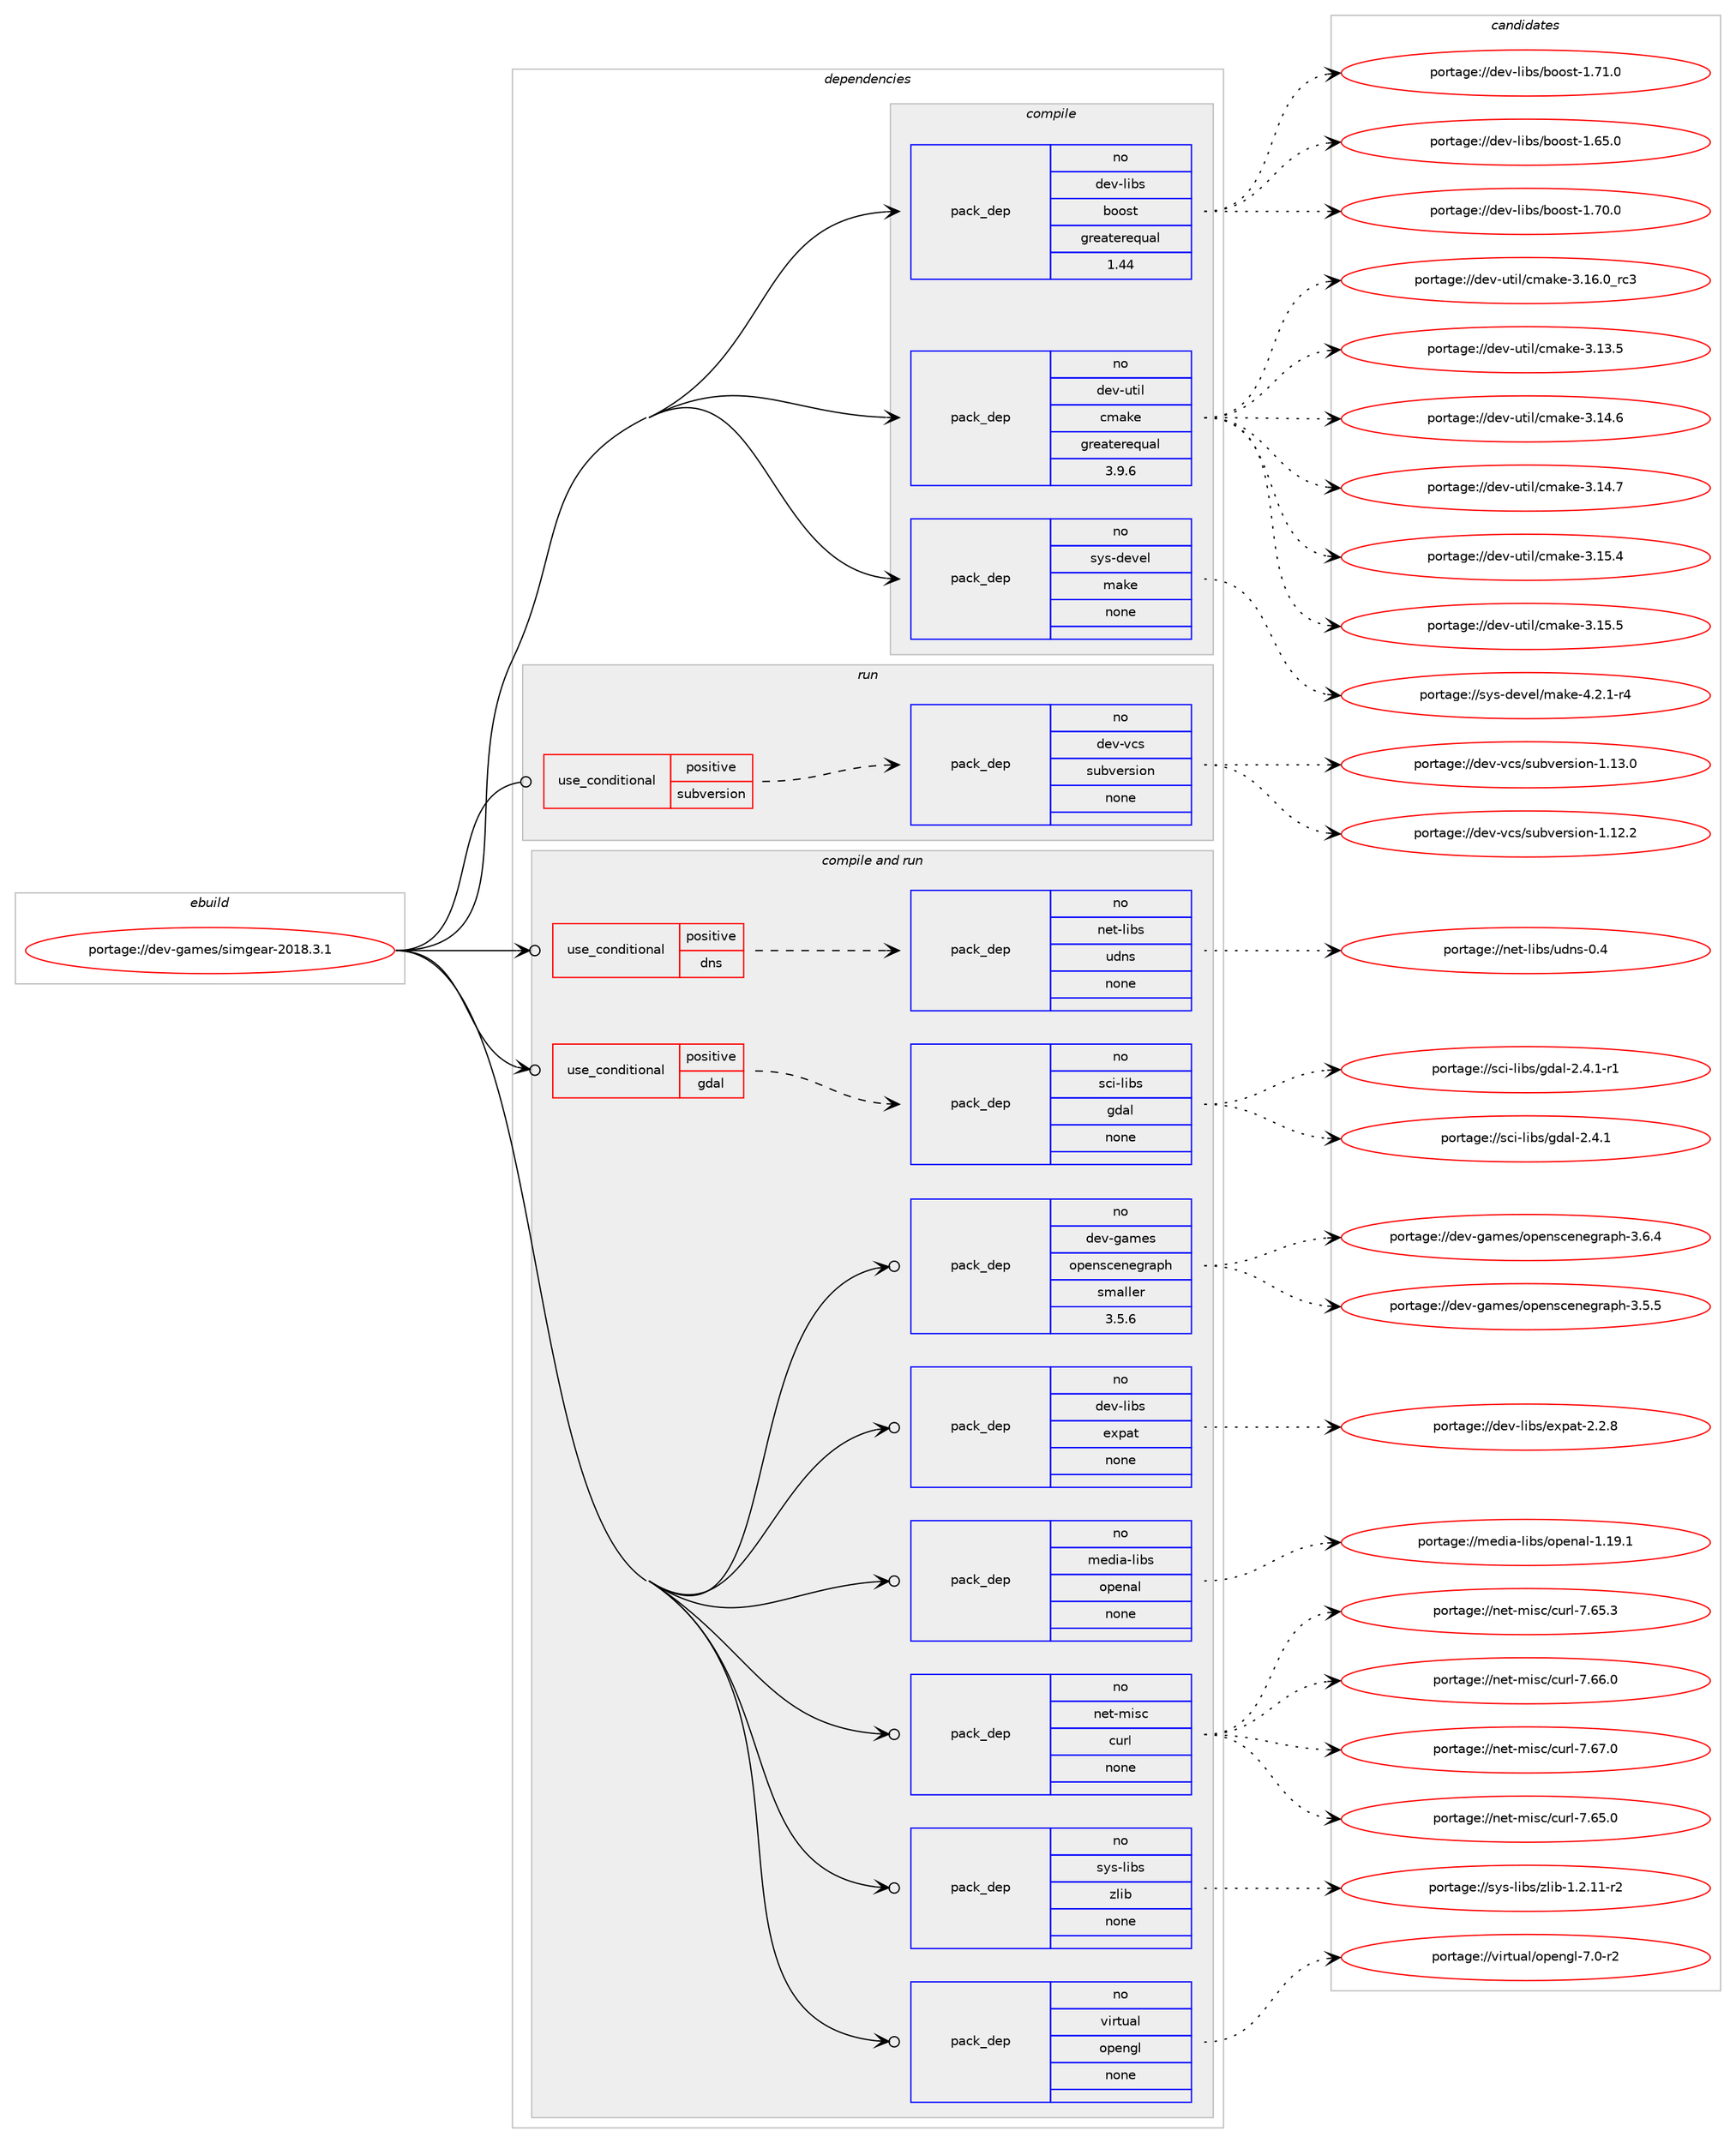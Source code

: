 digraph prolog {

# *************
# Graph options
# *************

newrank=true;
concentrate=true;
compound=true;
graph [rankdir=LR,fontname=Helvetica,fontsize=10,ranksep=1.5];#, ranksep=2.5, nodesep=0.2];
edge  [arrowhead=vee];
node  [fontname=Helvetica,fontsize=10];

# **********
# The ebuild
# **********

subgraph cluster_leftcol {
color=gray;
rank=same;
label=<<i>ebuild</i>>;
id [label="portage://dev-games/simgear-2018.3.1", color=red, width=4, href="../dev-games/simgear-2018.3.1.svg"];
}

# ****************
# The dependencies
# ****************

subgraph cluster_midcol {
color=gray;
label=<<i>dependencies</i>>;
subgraph cluster_compile {
fillcolor="#eeeeee";
style=filled;
label=<<i>compile</i>>;
subgraph pack45364 {
dependency60732 [label=<<TABLE BORDER="0" CELLBORDER="1" CELLSPACING="0" CELLPADDING="4" WIDTH="220"><TR><TD ROWSPAN="6" CELLPADDING="30">pack_dep</TD></TR><TR><TD WIDTH="110">no</TD></TR><TR><TD>dev-libs</TD></TR><TR><TD>boost</TD></TR><TR><TD>greaterequal</TD></TR><TR><TD>1.44</TD></TR></TABLE>>, shape=none, color=blue];
}
id:e -> dependency60732:w [weight=20,style="solid",arrowhead="vee"];
subgraph pack45365 {
dependency60733 [label=<<TABLE BORDER="0" CELLBORDER="1" CELLSPACING="0" CELLPADDING="4" WIDTH="220"><TR><TD ROWSPAN="6" CELLPADDING="30">pack_dep</TD></TR><TR><TD WIDTH="110">no</TD></TR><TR><TD>dev-util</TD></TR><TR><TD>cmake</TD></TR><TR><TD>greaterequal</TD></TR><TR><TD>3.9.6</TD></TR></TABLE>>, shape=none, color=blue];
}
id:e -> dependency60733:w [weight=20,style="solid",arrowhead="vee"];
subgraph pack45366 {
dependency60734 [label=<<TABLE BORDER="0" CELLBORDER="1" CELLSPACING="0" CELLPADDING="4" WIDTH="220"><TR><TD ROWSPAN="6" CELLPADDING="30">pack_dep</TD></TR><TR><TD WIDTH="110">no</TD></TR><TR><TD>sys-devel</TD></TR><TR><TD>make</TD></TR><TR><TD>none</TD></TR><TR><TD></TD></TR></TABLE>>, shape=none, color=blue];
}
id:e -> dependency60734:w [weight=20,style="solid",arrowhead="vee"];
}
subgraph cluster_compileandrun {
fillcolor="#eeeeee";
style=filled;
label=<<i>compile and run</i>>;
subgraph cond14040 {
dependency60735 [label=<<TABLE BORDER="0" CELLBORDER="1" CELLSPACING="0" CELLPADDING="4"><TR><TD ROWSPAN="3" CELLPADDING="10">use_conditional</TD></TR><TR><TD>positive</TD></TR><TR><TD>dns</TD></TR></TABLE>>, shape=none, color=red];
subgraph pack45367 {
dependency60736 [label=<<TABLE BORDER="0" CELLBORDER="1" CELLSPACING="0" CELLPADDING="4" WIDTH="220"><TR><TD ROWSPAN="6" CELLPADDING="30">pack_dep</TD></TR><TR><TD WIDTH="110">no</TD></TR><TR><TD>net-libs</TD></TR><TR><TD>udns</TD></TR><TR><TD>none</TD></TR><TR><TD></TD></TR></TABLE>>, shape=none, color=blue];
}
dependency60735:e -> dependency60736:w [weight=20,style="dashed",arrowhead="vee"];
}
id:e -> dependency60735:w [weight=20,style="solid",arrowhead="odotvee"];
subgraph cond14041 {
dependency60737 [label=<<TABLE BORDER="0" CELLBORDER="1" CELLSPACING="0" CELLPADDING="4"><TR><TD ROWSPAN="3" CELLPADDING="10">use_conditional</TD></TR><TR><TD>positive</TD></TR><TR><TD>gdal</TD></TR></TABLE>>, shape=none, color=red];
subgraph pack45368 {
dependency60738 [label=<<TABLE BORDER="0" CELLBORDER="1" CELLSPACING="0" CELLPADDING="4" WIDTH="220"><TR><TD ROWSPAN="6" CELLPADDING="30">pack_dep</TD></TR><TR><TD WIDTH="110">no</TD></TR><TR><TD>sci-libs</TD></TR><TR><TD>gdal</TD></TR><TR><TD>none</TD></TR><TR><TD></TD></TR></TABLE>>, shape=none, color=blue];
}
dependency60737:e -> dependency60738:w [weight=20,style="dashed",arrowhead="vee"];
}
id:e -> dependency60737:w [weight=20,style="solid",arrowhead="odotvee"];
subgraph pack45369 {
dependency60739 [label=<<TABLE BORDER="0" CELLBORDER="1" CELLSPACING="0" CELLPADDING="4" WIDTH="220"><TR><TD ROWSPAN="6" CELLPADDING="30">pack_dep</TD></TR><TR><TD WIDTH="110">no</TD></TR><TR><TD>dev-games</TD></TR><TR><TD>openscenegraph</TD></TR><TR><TD>smaller</TD></TR><TR><TD>3.5.6</TD></TR></TABLE>>, shape=none, color=blue];
}
id:e -> dependency60739:w [weight=20,style="solid",arrowhead="odotvee"];
subgraph pack45370 {
dependency60740 [label=<<TABLE BORDER="0" CELLBORDER="1" CELLSPACING="0" CELLPADDING="4" WIDTH="220"><TR><TD ROWSPAN="6" CELLPADDING="30">pack_dep</TD></TR><TR><TD WIDTH="110">no</TD></TR><TR><TD>dev-libs</TD></TR><TR><TD>expat</TD></TR><TR><TD>none</TD></TR><TR><TD></TD></TR></TABLE>>, shape=none, color=blue];
}
id:e -> dependency60740:w [weight=20,style="solid",arrowhead="odotvee"];
subgraph pack45371 {
dependency60741 [label=<<TABLE BORDER="0" CELLBORDER="1" CELLSPACING="0" CELLPADDING="4" WIDTH="220"><TR><TD ROWSPAN="6" CELLPADDING="30">pack_dep</TD></TR><TR><TD WIDTH="110">no</TD></TR><TR><TD>media-libs</TD></TR><TR><TD>openal</TD></TR><TR><TD>none</TD></TR><TR><TD></TD></TR></TABLE>>, shape=none, color=blue];
}
id:e -> dependency60741:w [weight=20,style="solid",arrowhead="odotvee"];
subgraph pack45372 {
dependency60742 [label=<<TABLE BORDER="0" CELLBORDER="1" CELLSPACING="0" CELLPADDING="4" WIDTH="220"><TR><TD ROWSPAN="6" CELLPADDING="30">pack_dep</TD></TR><TR><TD WIDTH="110">no</TD></TR><TR><TD>net-misc</TD></TR><TR><TD>curl</TD></TR><TR><TD>none</TD></TR><TR><TD></TD></TR></TABLE>>, shape=none, color=blue];
}
id:e -> dependency60742:w [weight=20,style="solid",arrowhead="odotvee"];
subgraph pack45373 {
dependency60743 [label=<<TABLE BORDER="0" CELLBORDER="1" CELLSPACING="0" CELLPADDING="4" WIDTH="220"><TR><TD ROWSPAN="6" CELLPADDING="30">pack_dep</TD></TR><TR><TD WIDTH="110">no</TD></TR><TR><TD>sys-libs</TD></TR><TR><TD>zlib</TD></TR><TR><TD>none</TD></TR><TR><TD></TD></TR></TABLE>>, shape=none, color=blue];
}
id:e -> dependency60743:w [weight=20,style="solid",arrowhead="odotvee"];
subgraph pack45374 {
dependency60744 [label=<<TABLE BORDER="0" CELLBORDER="1" CELLSPACING="0" CELLPADDING="4" WIDTH="220"><TR><TD ROWSPAN="6" CELLPADDING="30">pack_dep</TD></TR><TR><TD WIDTH="110">no</TD></TR><TR><TD>virtual</TD></TR><TR><TD>opengl</TD></TR><TR><TD>none</TD></TR><TR><TD></TD></TR></TABLE>>, shape=none, color=blue];
}
id:e -> dependency60744:w [weight=20,style="solid",arrowhead="odotvee"];
}
subgraph cluster_run {
fillcolor="#eeeeee";
style=filled;
label=<<i>run</i>>;
subgraph cond14042 {
dependency60745 [label=<<TABLE BORDER="0" CELLBORDER="1" CELLSPACING="0" CELLPADDING="4"><TR><TD ROWSPAN="3" CELLPADDING="10">use_conditional</TD></TR><TR><TD>positive</TD></TR><TR><TD>subversion</TD></TR></TABLE>>, shape=none, color=red];
subgraph pack45375 {
dependency60746 [label=<<TABLE BORDER="0" CELLBORDER="1" CELLSPACING="0" CELLPADDING="4" WIDTH="220"><TR><TD ROWSPAN="6" CELLPADDING="30">pack_dep</TD></TR><TR><TD WIDTH="110">no</TD></TR><TR><TD>dev-vcs</TD></TR><TR><TD>subversion</TD></TR><TR><TD>none</TD></TR><TR><TD></TD></TR></TABLE>>, shape=none, color=blue];
}
dependency60745:e -> dependency60746:w [weight=20,style="dashed",arrowhead="vee"];
}
id:e -> dependency60745:w [weight=20,style="solid",arrowhead="odot"];
}
}

# **************
# The candidates
# **************

subgraph cluster_choices {
rank=same;
color=gray;
label=<<i>candidates</i>>;

subgraph choice45364 {
color=black;
nodesep=1;
choiceportage1001011184510810598115479811111111511645494654534648 [label="portage://dev-libs/boost-1.65.0", color=red, width=4,href="../dev-libs/boost-1.65.0.svg"];
choiceportage1001011184510810598115479811111111511645494655484648 [label="portage://dev-libs/boost-1.70.0", color=red, width=4,href="../dev-libs/boost-1.70.0.svg"];
choiceportage1001011184510810598115479811111111511645494655494648 [label="portage://dev-libs/boost-1.71.0", color=red, width=4,href="../dev-libs/boost-1.71.0.svg"];
dependency60732:e -> choiceportage1001011184510810598115479811111111511645494654534648:w [style=dotted,weight="100"];
dependency60732:e -> choiceportage1001011184510810598115479811111111511645494655484648:w [style=dotted,weight="100"];
dependency60732:e -> choiceportage1001011184510810598115479811111111511645494655494648:w [style=dotted,weight="100"];
}
subgraph choice45365 {
color=black;
nodesep=1;
choiceportage1001011184511711610510847991099710710145514649514653 [label="portage://dev-util/cmake-3.13.5", color=red, width=4,href="../dev-util/cmake-3.13.5.svg"];
choiceportage1001011184511711610510847991099710710145514649524654 [label="portage://dev-util/cmake-3.14.6", color=red, width=4,href="../dev-util/cmake-3.14.6.svg"];
choiceportage1001011184511711610510847991099710710145514649524655 [label="portage://dev-util/cmake-3.14.7", color=red, width=4,href="../dev-util/cmake-3.14.7.svg"];
choiceportage1001011184511711610510847991099710710145514649534652 [label="portage://dev-util/cmake-3.15.4", color=red, width=4,href="../dev-util/cmake-3.15.4.svg"];
choiceportage1001011184511711610510847991099710710145514649534653 [label="portage://dev-util/cmake-3.15.5", color=red, width=4,href="../dev-util/cmake-3.15.5.svg"];
choiceportage1001011184511711610510847991099710710145514649544648951149951 [label="portage://dev-util/cmake-3.16.0_rc3", color=red, width=4,href="../dev-util/cmake-3.16.0_rc3.svg"];
dependency60733:e -> choiceportage1001011184511711610510847991099710710145514649514653:w [style=dotted,weight="100"];
dependency60733:e -> choiceportage1001011184511711610510847991099710710145514649524654:w [style=dotted,weight="100"];
dependency60733:e -> choiceportage1001011184511711610510847991099710710145514649524655:w [style=dotted,weight="100"];
dependency60733:e -> choiceportage1001011184511711610510847991099710710145514649534652:w [style=dotted,weight="100"];
dependency60733:e -> choiceportage1001011184511711610510847991099710710145514649534653:w [style=dotted,weight="100"];
dependency60733:e -> choiceportage1001011184511711610510847991099710710145514649544648951149951:w [style=dotted,weight="100"];
}
subgraph choice45366 {
color=black;
nodesep=1;
choiceportage1151211154510010111810110847109971071014552465046494511452 [label="portage://sys-devel/make-4.2.1-r4", color=red, width=4,href="../sys-devel/make-4.2.1-r4.svg"];
dependency60734:e -> choiceportage1151211154510010111810110847109971071014552465046494511452:w [style=dotted,weight="100"];
}
subgraph choice45367 {
color=black;
nodesep=1;
choiceportage11010111645108105981154711710011011545484652 [label="portage://net-libs/udns-0.4", color=red, width=4,href="../net-libs/udns-0.4.svg"];
dependency60736:e -> choiceportage11010111645108105981154711710011011545484652:w [style=dotted,weight="100"];
}
subgraph choice45368 {
color=black;
nodesep=1;
choiceportage1159910545108105981154710310097108455046524649 [label="portage://sci-libs/gdal-2.4.1", color=red, width=4,href="../sci-libs/gdal-2.4.1.svg"];
choiceportage11599105451081059811547103100971084550465246494511449 [label="portage://sci-libs/gdal-2.4.1-r1", color=red, width=4,href="../sci-libs/gdal-2.4.1-r1.svg"];
dependency60738:e -> choiceportage1159910545108105981154710310097108455046524649:w [style=dotted,weight="100"];
dependency60738:e -> choiceportage11599105451081059811547103100971084550465246494511449:w [style=dotted,weight="100"];
}
subgraph choice45369 {
color=black;
nodesep=1;
choiceportage1001011184510397109101115471111121011101159910111010110311497112104455146534653 [label="portage://dev-games/openscenegraph-3.5.5", color=red, width=4,href="../dev-games/openscenegraph-3.5.5.svg"];
choiceportage1001011184510397109101115471111121011101159910111010110311497112104455146544652 [label="portage://dev-games/openscenegraph-3.6.4", color=red, width=4,href="../dev-games/openscenegraph-3.6.4.svg"];
dependency60739:e -> choiceportage1001011184510397109101115471111121011101159910111010110311497112104455146534653:w [style=dotted,weight="100"];
dependency60739:e -> choiceportage1001011184510397109101115471111121011101159910111010110311497112104455146544652:w [style=dotted,weight="100"];
}
subgraph choice45370 {
color=black;
nodesep=1;
choiceportage10010111845108105981154710112011297116455046504656 [label="portage://dev-libs/expat-2.2.8", color=red, width=4,href="../dev-libs/expat-2.2.8.svg"];
dependency60740:e -> choiceportage10010111845108105981154710112011297116455046504656:w [style=dotted,weight="100"];
}
subgraph choice45371 {
color=black;
nodesep=1;
choiceportage109101100105974510810598115471111121011109710845494649574649 [label="portage://media-libs/openal-1.19.1", color=red, width=4,href="../media-libs/openal-1.19.1.svg"];
dependency60741:e -> choiceportage109101100105974510810598115471111121011109710845494649574649:w [style=dotted,weight="100"];
}
subgraph choice45372 {
color=black;
nodesep=1;
choiceportage1101011164510910511599479911711410845554654534648 [label="portage://net-misc/curl-7.65.0", color=red, width=4,href="../net-misc/curl-7.65.0.svg"];
choiceportage1101011164510910511599479911711410845554654534651 [label="portage://net-misc/curl-7.65.3", color=red, width=4,href="../net-misc/curl-7.65.3.svg"];
choiceportage1101011164510910511599479911711410845554654544648 [label="portage://net-misc/curl-7.66.0", color=red, width=4,href="../net-misc/curl-7.66.0.svg"];
choiceportage1101011164510910511599479911711410845554654554648 [label="portage://net-misc/curl-7.67.0", color=red, width=4,href="../net-misc/curl-7.67.0.svg"];
dependency60742:e -> choiceportage1101011164510910511599479911711410845554654534648:w [style=dotted,weight="100"];
dependency60742:e -> choiceportage1101011164510910511599479911711410845554654534651:w [style=dotted,weight="100"];
dependency60742:e -> choiceportage1101011164510910511599479911711410845554654544648:w [style=dotted,weight="100"];
dependency60742:e -> choiceportage1101011164510910511599479911711410845554654554648:w [style=dotted,weight="100"];
}
subgraph choice45373 {
color=black;
nodesep=1;
choiceportage11512111545108105981154712210810598454946504649494511450 [label="portage://sys-libs/zlib-1.2.11-r2", color=red, width=4,href="../sys-libs/zlib-1.2.11-r2.svg"];
dependency60743:e -> choiceportage11512111545108105981154712210810598454946504649494511450:w [style=dotted,weight="100"];
}
subgraph choice45374 {
color=black;
nodesep=1;
choiceportage1181051141161179710847111112101110103108455546484511450 [label="portage://virtual/opengl-7.0-r2", color=red, width=4,href="../virtual/opengl-7.0-r2.svg"];
dependency60744:e -> choiceportage1181051141161179710847111112101110103108455546484511450:w [style=dotted,weight="100"];
}
subgraph choice45375 {
color=black;
nodesep=1;
choiceportage1001011184511899115471151179811810111411510511111045494649504650 [label="portage://dev-vcs/subversion-1.12.2", color=red, width=4,href="../dev-vcs/subversion-1.12.2.svg"];
choiceportage1001011184511899115471151179811810111411510511111045494649514648 [label="portage://dev-vcs/subversion-1.13.0", color=red, width=4,href="../dev-vcs/subversion-1.13.0.svg"];
dependency60746:e -> choiceportage1001011184511899115471151179811810111411510511111045494649504650:w [style=dotted,weight="100"];
dependency60746:e -> choiceportage1001011184511899115471151179811810111411510511111045494649514648:w [style=dotted,weight="100"];
}
}

}
